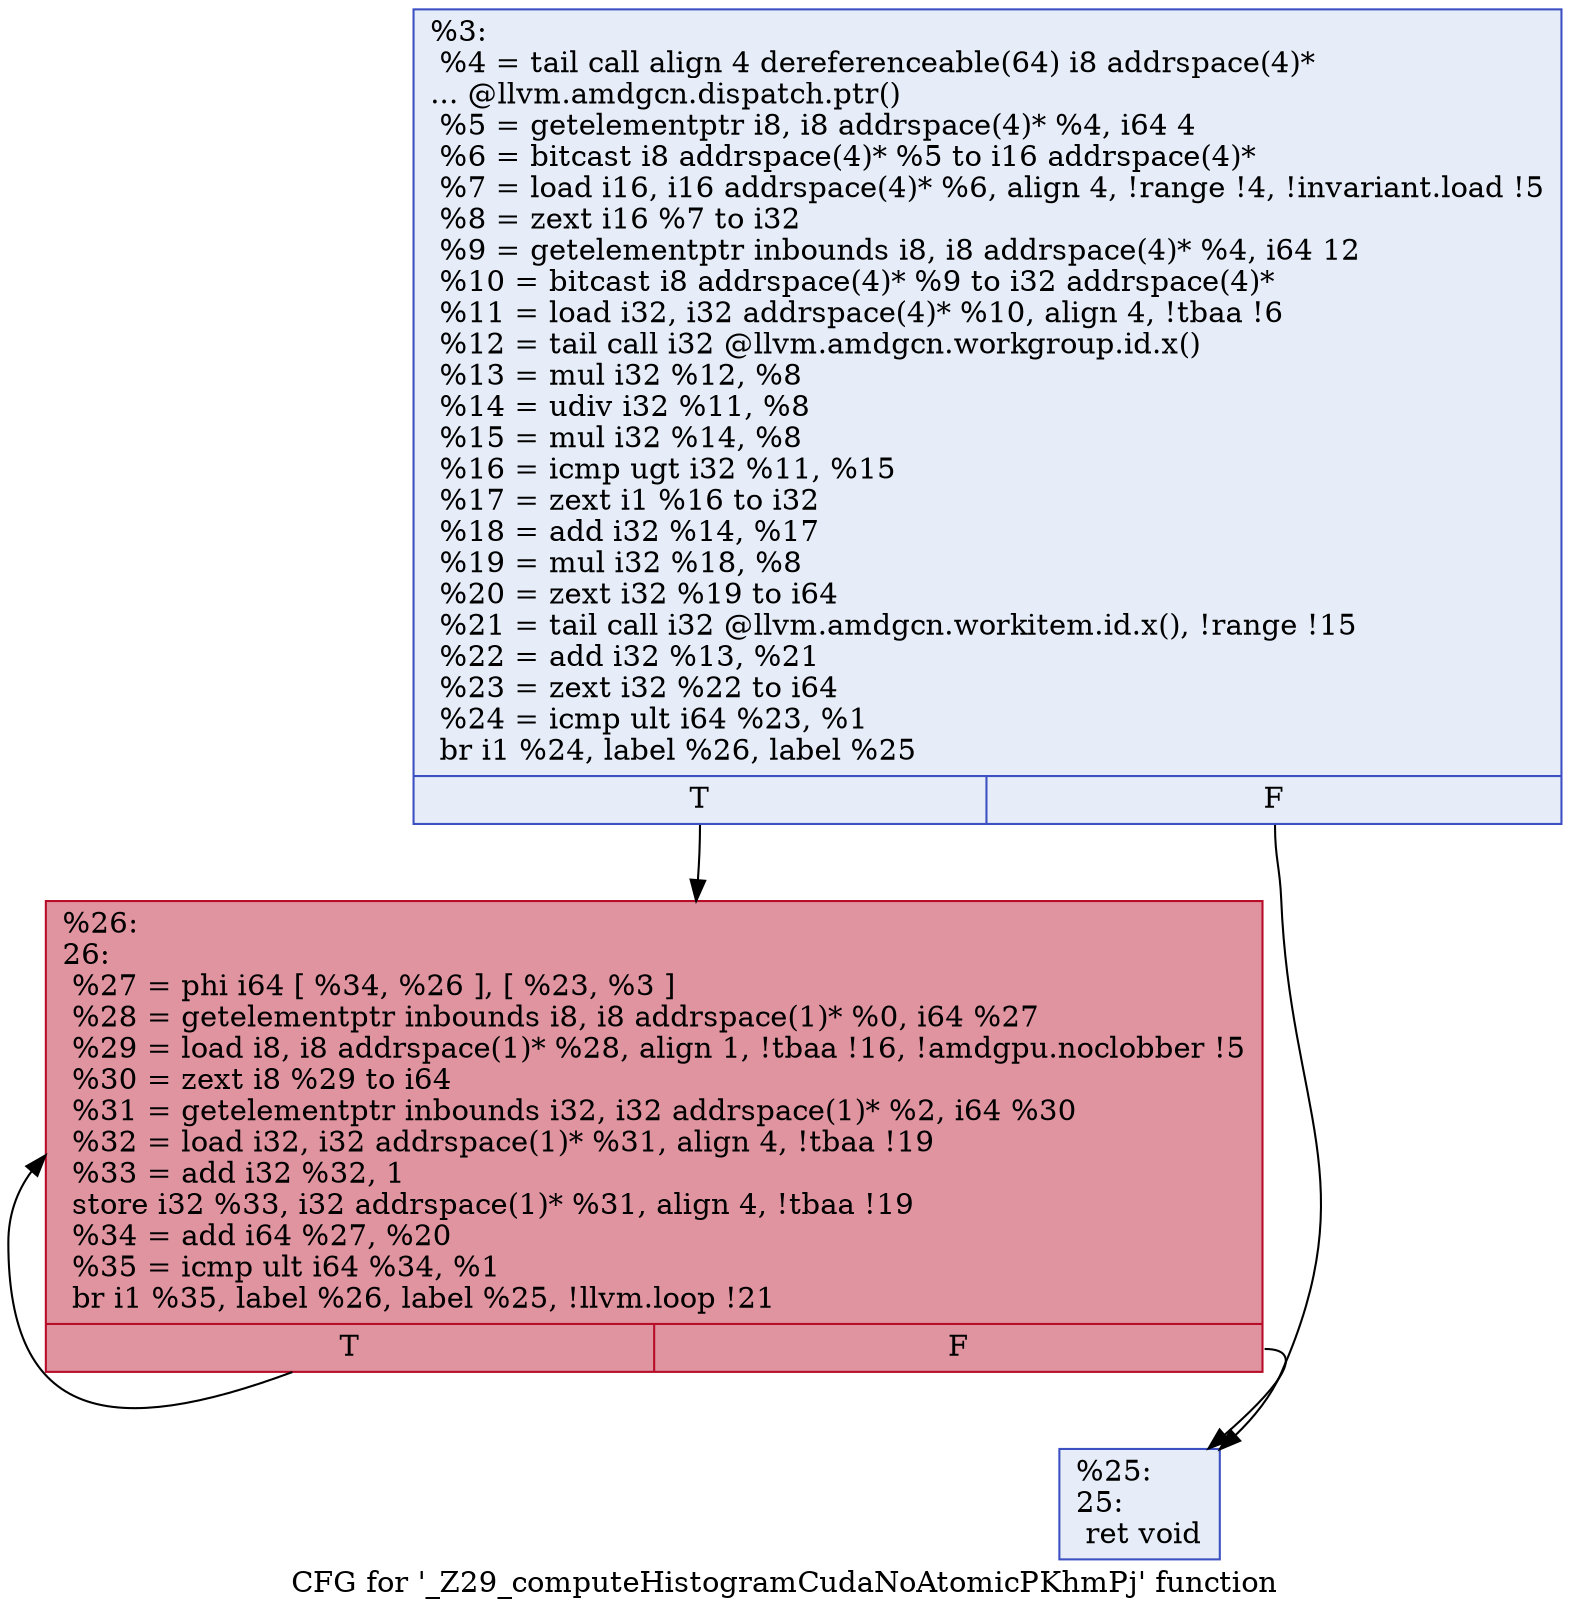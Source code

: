 digraph "CFG for '_Z29_computeHistogramCudaNoAtomicPKhmPj' function" {
	label="CFG for '_Z29_computeHistogramCudaNoAtomicPKhmPj' function";

	Node0x6212530 [shape=record,color="#3d50c3ff", style=filled, fillcolor="#c7d7f070",label="{%3:\l  %4 = tail call align 4 dereferenceable(64) i8 addrspace(4)*\l... @llvm.amdgcn.dispatch.ptr()\l  %5 = getelementptr i8, i8 addrspace(4)* %4, i64 4\l  %6 = bitcast i8 addrspace(4)* %5 to i16 addrspace(4)*\l  %7 = load i16, i16 addrspace(4)* %6, align 4, !range !4, !invariant.load !5\l  %8 = zext i16 %7 to i32\l  %9 = getelementptr inbounds i8, i8 addrspace(4)* %4, i64 12\l  %10 = bitcast i8 addrspace(4)* %9 to i32 addrspace(4)*\l  %11 = load i32, i32 addrspace(4)* %10, align 4, !tbaa !6\l  %12 = tail call i32 @llvm.amdgcn.workgroup.id.x()\l  %13 = mul i32 %12, %8\l  %14 = udiv i32 %11, %8\l  %15 = mul i32 %14, %8\l  %16 = icmp ugt i32 %11, %15\l  %17 = zext i1 %16 to i32\l  %18 = add i32 %14, %17\l  %19 = mul i32 %18, %8\l  %20 = zext i32 %19 to i64\l  %21 = tail call i32 @llvm.amdgcn.workitem.id.x(), !range !15\l  %22 = add i32 %13, %21\l  %23 = zext i32 %22 to i64\l  %24 = icmp ult i64 %23, %1\l  br i1 %24, label %26, label %25\l|{<s0>T|<s1>F}}"];
	Node0x6212530:s0 -> Node0x6214be0;
	Node0x6212530:s1 -> Node0x6214c70;
	Node0x6214c70 [shape=record,color="#3d50c3ff", style=filled, fillcolor="#c7d7f070",label="{%25:\l25:                                               \l  ret void\l}"];
	Node0x6214be0 [shape=record,color="#b70d28ff", style=filled, fillcolor="#b70d2870",label="{%26:\l26:                                               \l  %27 = phi i64 [ %34, %26 ], [ %23, %3 ]\l  %28 = getelementptr inbounds i8, i8 addrspace(1)* %0, i64 %27\l  %29 = load i8, i8 addrspace(1)* %28, align 1, !tbaa !16, !amdgpu.noclobber !5\l  %30 = zext i8 %29 to i64\l  %31 = getelementptr inbounds i32, i32 addrspace(1)* %2, i64 %30\l  %32 = load i32, i32 addrspace(1)* %31, align 4, !tbaa !19\l  %33 = add i32 %32, 1\l  store i32 %33, i32 addrspace(1)* %31, align 4, !tbaa !19\l  %34 = add i64 %27, %20\l  %35 = icmp ult i64 %34, %1\l  br i1 %35, label %26, label %25, !llvm.loop !21\l|{<s0>T|<s1>F}}"];
	Node0x6214be0:s0 -> Node0x6214be0;
	Node0x6214be0:s1 -> Node0x6214c70;
}
